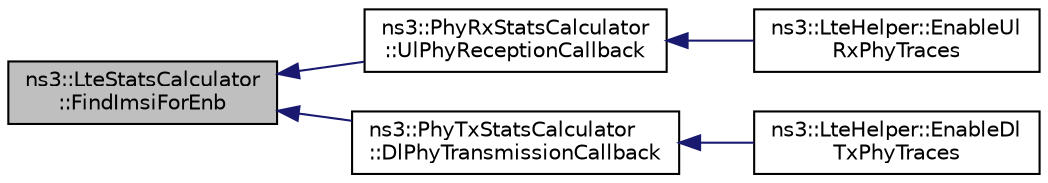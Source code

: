 digraph "ns3::LteStatsCalculator::FindImsiForEnb"
{
  edge [fontname="Helvetica",fontsize="10",labelfontname="Helvetica",labelfontsize="10"];
  node [fontname="Helvetica",fontsize="10",shape=record];
  rankdir="LR";
  Node1 [label="ns3::LteStatsCalculator\l::FindImsiForEnb",height=0.2,width=0.4,color="black", fillcolor="grey75", style="filled", fontcolor="black"];
  Node1 -> Node2 [dir="back",color="midnightblue",fontsize="10",style="solid"];
  Node2 [label="ns3::PhyRxStatsCalculator\l::UlPhyReceptionCallback",height=0.2,width=0.4,color="black", fillcolor="white", style="filled",URL="$d9/dcf/classns3_1_1PhyRxStatsCalculator.html#a5a0293d4f51c4ed30d8b561763546d73"];
  Node2 -> Node3 [dir="back",color="midnightblue",fontsize="10",style="solid"];
  Node3 [label="ns3::LteHelper::EnableUl\lRxPhyTraces",height=0.2,width=0.4,color="black", fillcolor="white", style="filled",URL="$d6/d63/classns3_1_1LteHelper.html#ab7c507ee3d1bdd916b0250b974751cef"];
  Node1 -> Node4 [dir="back",color="midnightblue",fontsize="10",style="solid"];
  Node4 [label="ns3::PhyTxStatsCalculator\l::DlPhyTransmissionCallback",height=0.2,width=0.4,color="black", fillcolor="white", style="filled",URL="$d7/d44/classns3_1_1PhyTxStatsCalculator.html#a47ca61609fac1d4b1d4a448e4abd0112"];
  Node4 -> Node5 [dir="back",color="midnightblue",fontsize="10",style="solid"];
  Node5 [label="ns3::LteHelper::EnableDl\lTxPhyTraces",height=0.2,width=0.4,color="black", fillcolor="white", style="filled",URL="$d6/d63/classns3_1_1LteHelper.html#afa42502e6f341da865811bf3cd5ef88b"];
}
